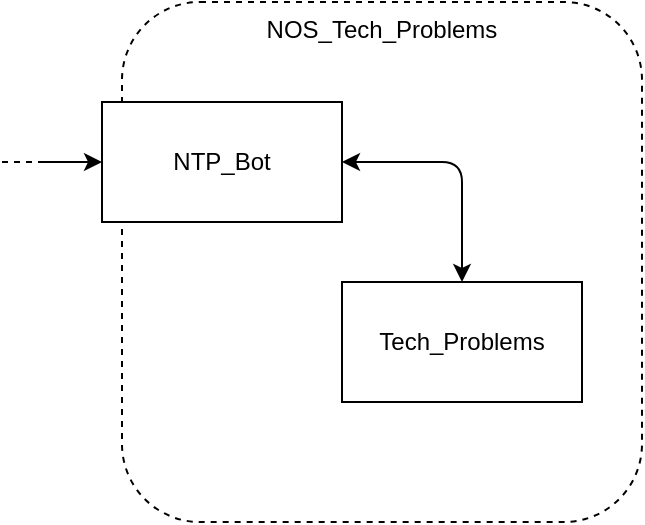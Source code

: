<mxfile version="12.4.7" type="device"><diagram id="V6NygqPob5_kTYfO5mIa" name="Page-1"><mxGraphModel dx="1426" dy="823" grid="1" gridSize="10" guides="1" tooltips="1" connect="1" arrows="1" fold="1" page="1" pageScale="1" pageWidth="850" pageHeight="1100" math="0" shadow="0"><root><mxCell id="0"/><mxCell id="1" parent="0"/><mxCell id="cAqJ6K9DN7zmwQ6g0Vxh-1" value="&lt;div align=&quot;center&quot;&gt;NOS_Tech_Problems&lt;/div&gt;" style="rounded=1;whiteSpace=wrap;html=1;dashed=1;horizontal=1;verticalAlign=top;align=center;" vertex="1" parent="1"><mxGeometry x="350" y="220" width="260" height="260" as="geometry"/></mxCell><mxCell id="cAqJ6K9DN7zmwQ6g0Vxh-2" value="&lt;div&gt;NTP_Bot&lt;/div&gt;" style="rounded=0;whiteSpace=wrap;html=1;" vertex="1" parent="1"><mxGeometry x="340" y="270" width="120" height="60" as="geometry"/></mxCell><mxCell id="cAqJ6K9DN7zmwQ6g0Vxh-3" value="Tech_Problems" style="rounded=0;whiteSpace=wrap;html=1;" vertex="1" parent="1"><mxGeometry x="460" y="360" width="120" height="60" as="geometry"/></mxCell><mxCell id="cAqJ6K9DN7zmwQ6g0Vxh-4" value="" style="endArrow=classic;startArrow=classic;html=1;exitX=1;exitY=0.5;exitDx=0;exitDy=0;entryX=0.5;entryY=0;entryDx=0;entryDy=0;" edge="1" parent="1" source="cAqJ6K9DN7zmwQ6g0Vxh-2" target="cAqJ6K9DN7zmwQ6g0Vxh-3"><mxGeometry width="50" height="50" relative="1" as="geometry"><mxPoint x="350" y="720" as="sourcePoint"/><mxPoint x="400" y="670" as="targetPoint"/><Array as="points"><mxPoint x="520" y="300"/></Array></mxGeometry></mxCell><mxCell id="cAqJ6K9DN7zmwQ6g0Vxh-9" value="" style="endArrow=classic;html=1;entryX=0;entryY=0.5;entryDx=0;entryDy=0;targetPerimeterSpacing=0;" edge="1" parent="1" target="cAqJ6K9DN7zmwQ6g0Vxh-2"><mxGeometry width="50" height="50" relative="1" as="geometry"><mxPoint x="310" y="300" as="sourcePoint"/><mxPoint x="390" y="500" as="targetPoint"/></mxGeometry></mxCell><mxCell id="cAqJ6K9DN7zmwQ6g0Vxh-10" value="" style="endArrow=none;dashed=1;html=1;" edge="1" parent="1"><mxGeometry width="50" height="50" relative="1" as="geometry"><mxPoint x="290" y="300" as="sourcePoint"/><mxPoint x="310" y="300" as="targetPoint"/></mxGeometry></mxCell></root></mxGraphModel></diagram></mxfile>